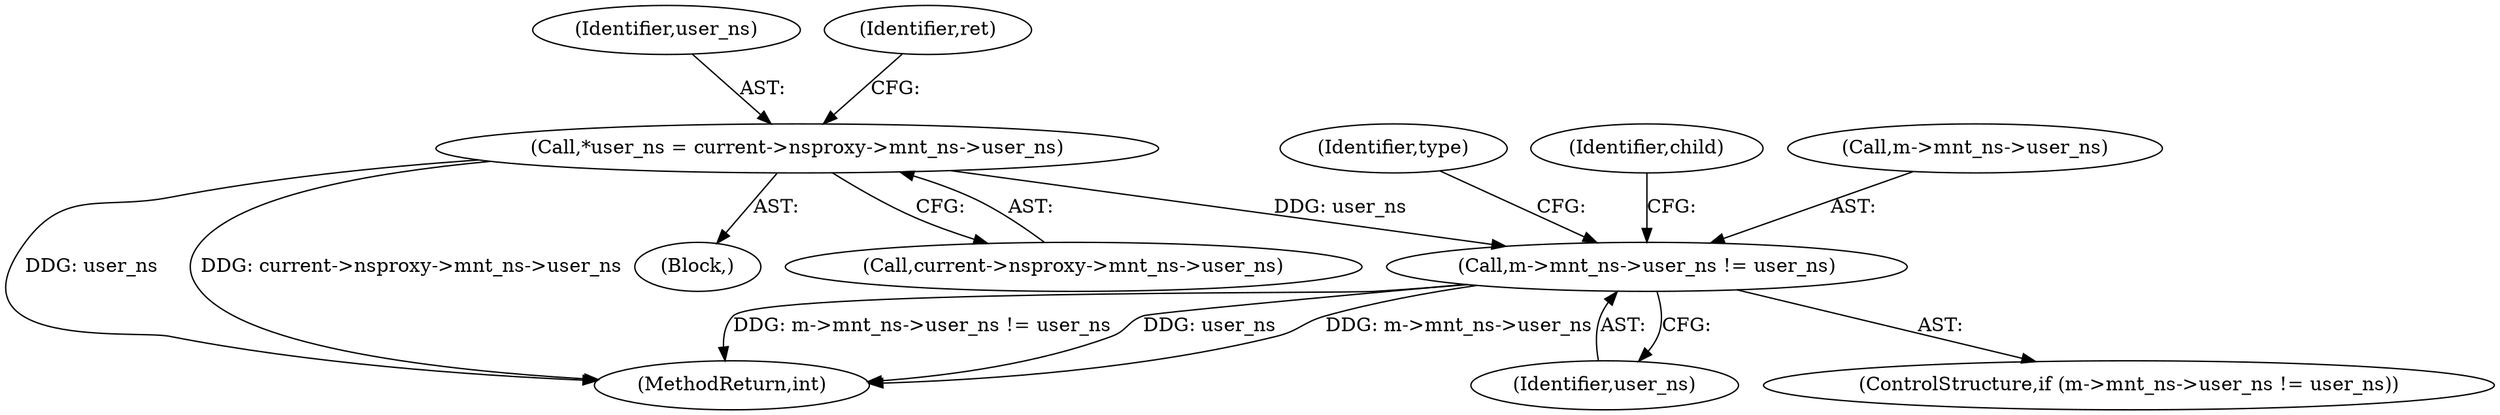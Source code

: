 digraph "0_linux_132c94e31b8bca8ea921f9f96a57d684fa4ae0a9_1@pointer" {
"1000164" [label="(Call,m->mnt_ns->user_ns != user_ns)"];
"1000109" [label="(Call,*user_ns = current->nsproxy->mnt_ns->user_ns)"];
"1000110" [label="(Identifier,user_ns)"];
"1000107" [label="(Block,)"];
"1000111" [label="(Call,current->nsproxy->mnt_ns->user_ns)"];
"1000163" [label="(ControlStructure,if (m->mnt_ns->user_ns != user_ns))"];
"1000164" [label="(Call,m->mnt_ns->user_ns != user_ns)"];
"1000172" [label="(Identifier,type)"];
"1000175" [label="(Identifier,child)"];
"1000109" [label="(Call,*user_ns = current->nsproxy->mnt_ns->user_ns)"];
"1000170" [label="(Identifier,user_ns)"];
"1000122" [label="(Identifier,ret)"];
"1000255" [label="(MethodReturn,int)"];
"1000165" [label="(Call,m->mnt_ns->user_ns)"];
"1000164" -> "1000163"  [label="AST: "];
"1000164" -> "1000170"  [label="CFG: "];
"1000165" -> "1000164"  [label="AST: "];
"1000170" -> "1000164"  [label="AST: "];
"1000172" -> "1000164"  [label="CFG: "];
"1000175" -> "1000164"  [label="CFG: "];
"1000164" -> "1000255"  [label="DDG: m->mnt_ns->user_ns != user_ns"];
"1000164" -> "1000255"  [label="DDG: user_ns"];
"1000164" -> "1000255"  [label="DDG: m->mnt_ns->user_ns"];
"1000109" -> "1000164"  [label="DDG: user_ns"];
"1000109" -> "1000107"  [label="AST: "];
"1000109" -> "1000111"  [label="CFG: "];
"1000110" -> "1000109"  [label="AST: "];
"1000111" -> "1000109"  [label="AST: "];
"1000122" -> "1000109"  [label="CFG: "];
"1000109" -> "1000255"  [label="DDG: user_ns"];
"1000109" -> "1000255"  [label="DDG: current->nsproxy->mnt_ns->user_ns"];
}
